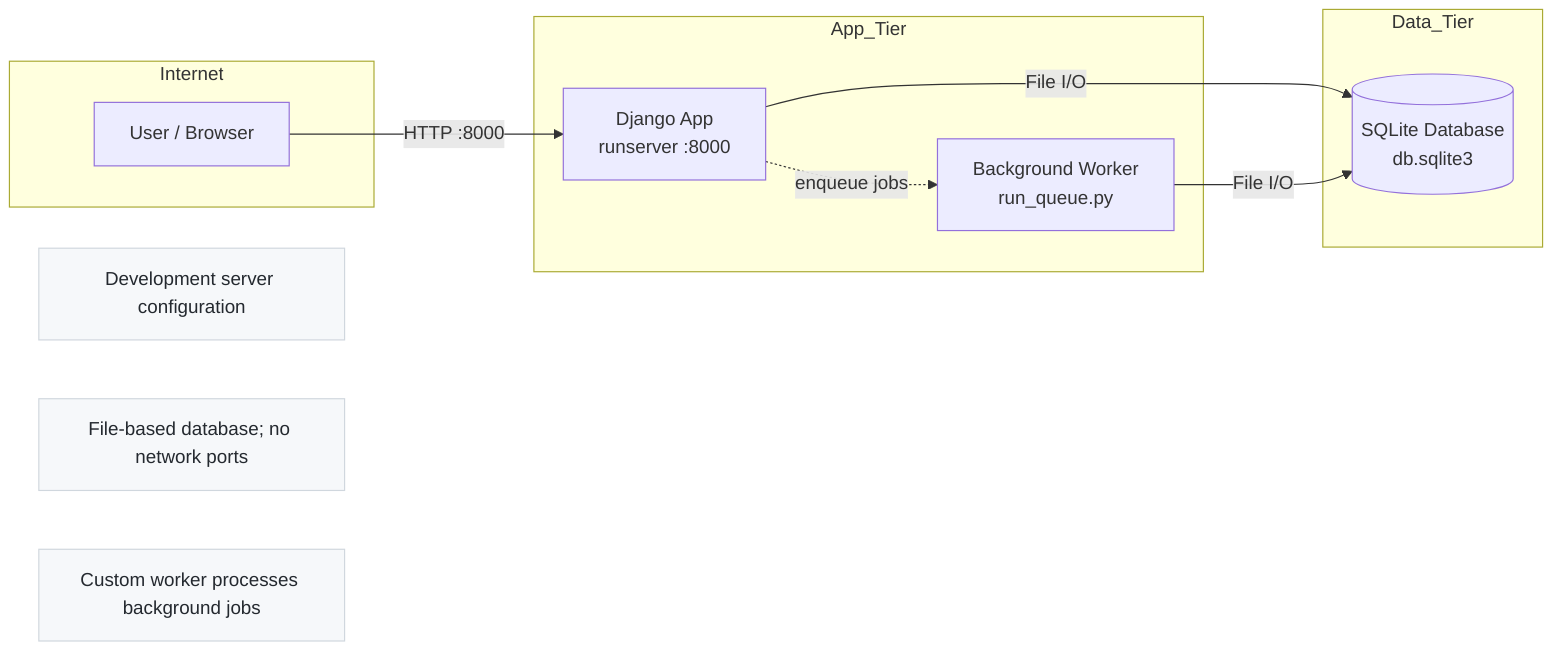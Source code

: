 flowchart LR
  %% Title
  %% Deployment: Client + DB

  subgraph Internet
    C[User / Browser]
  end

  subgraph App_Tier
    APP[Django App<br/>runserver :8000]
    WRK[Background Worker<br/>run_queue.py]
  end

  subgraph Data_Tier
    DB[(SQLite Database<br/>db.sqlite3)]
  end

  %% Flows
  C -- HTTP :8000 --> APP
  APP -- File I/O --> DB
  APP -. enqueue jobs .-> WRK
  WRK -- File I/O --> DB

  %% Notes
  classDef note fill:#f6f8fa,stroke:#d0d7de,color:#24292f;
  N1[Development server configuration]:::note
  N2[File-based database; no network ports]:::note
  N3[Custom worker processes background jobs]:::note

  %% Legend
  %% Solid lines = request/response; dotted = async job enqueue